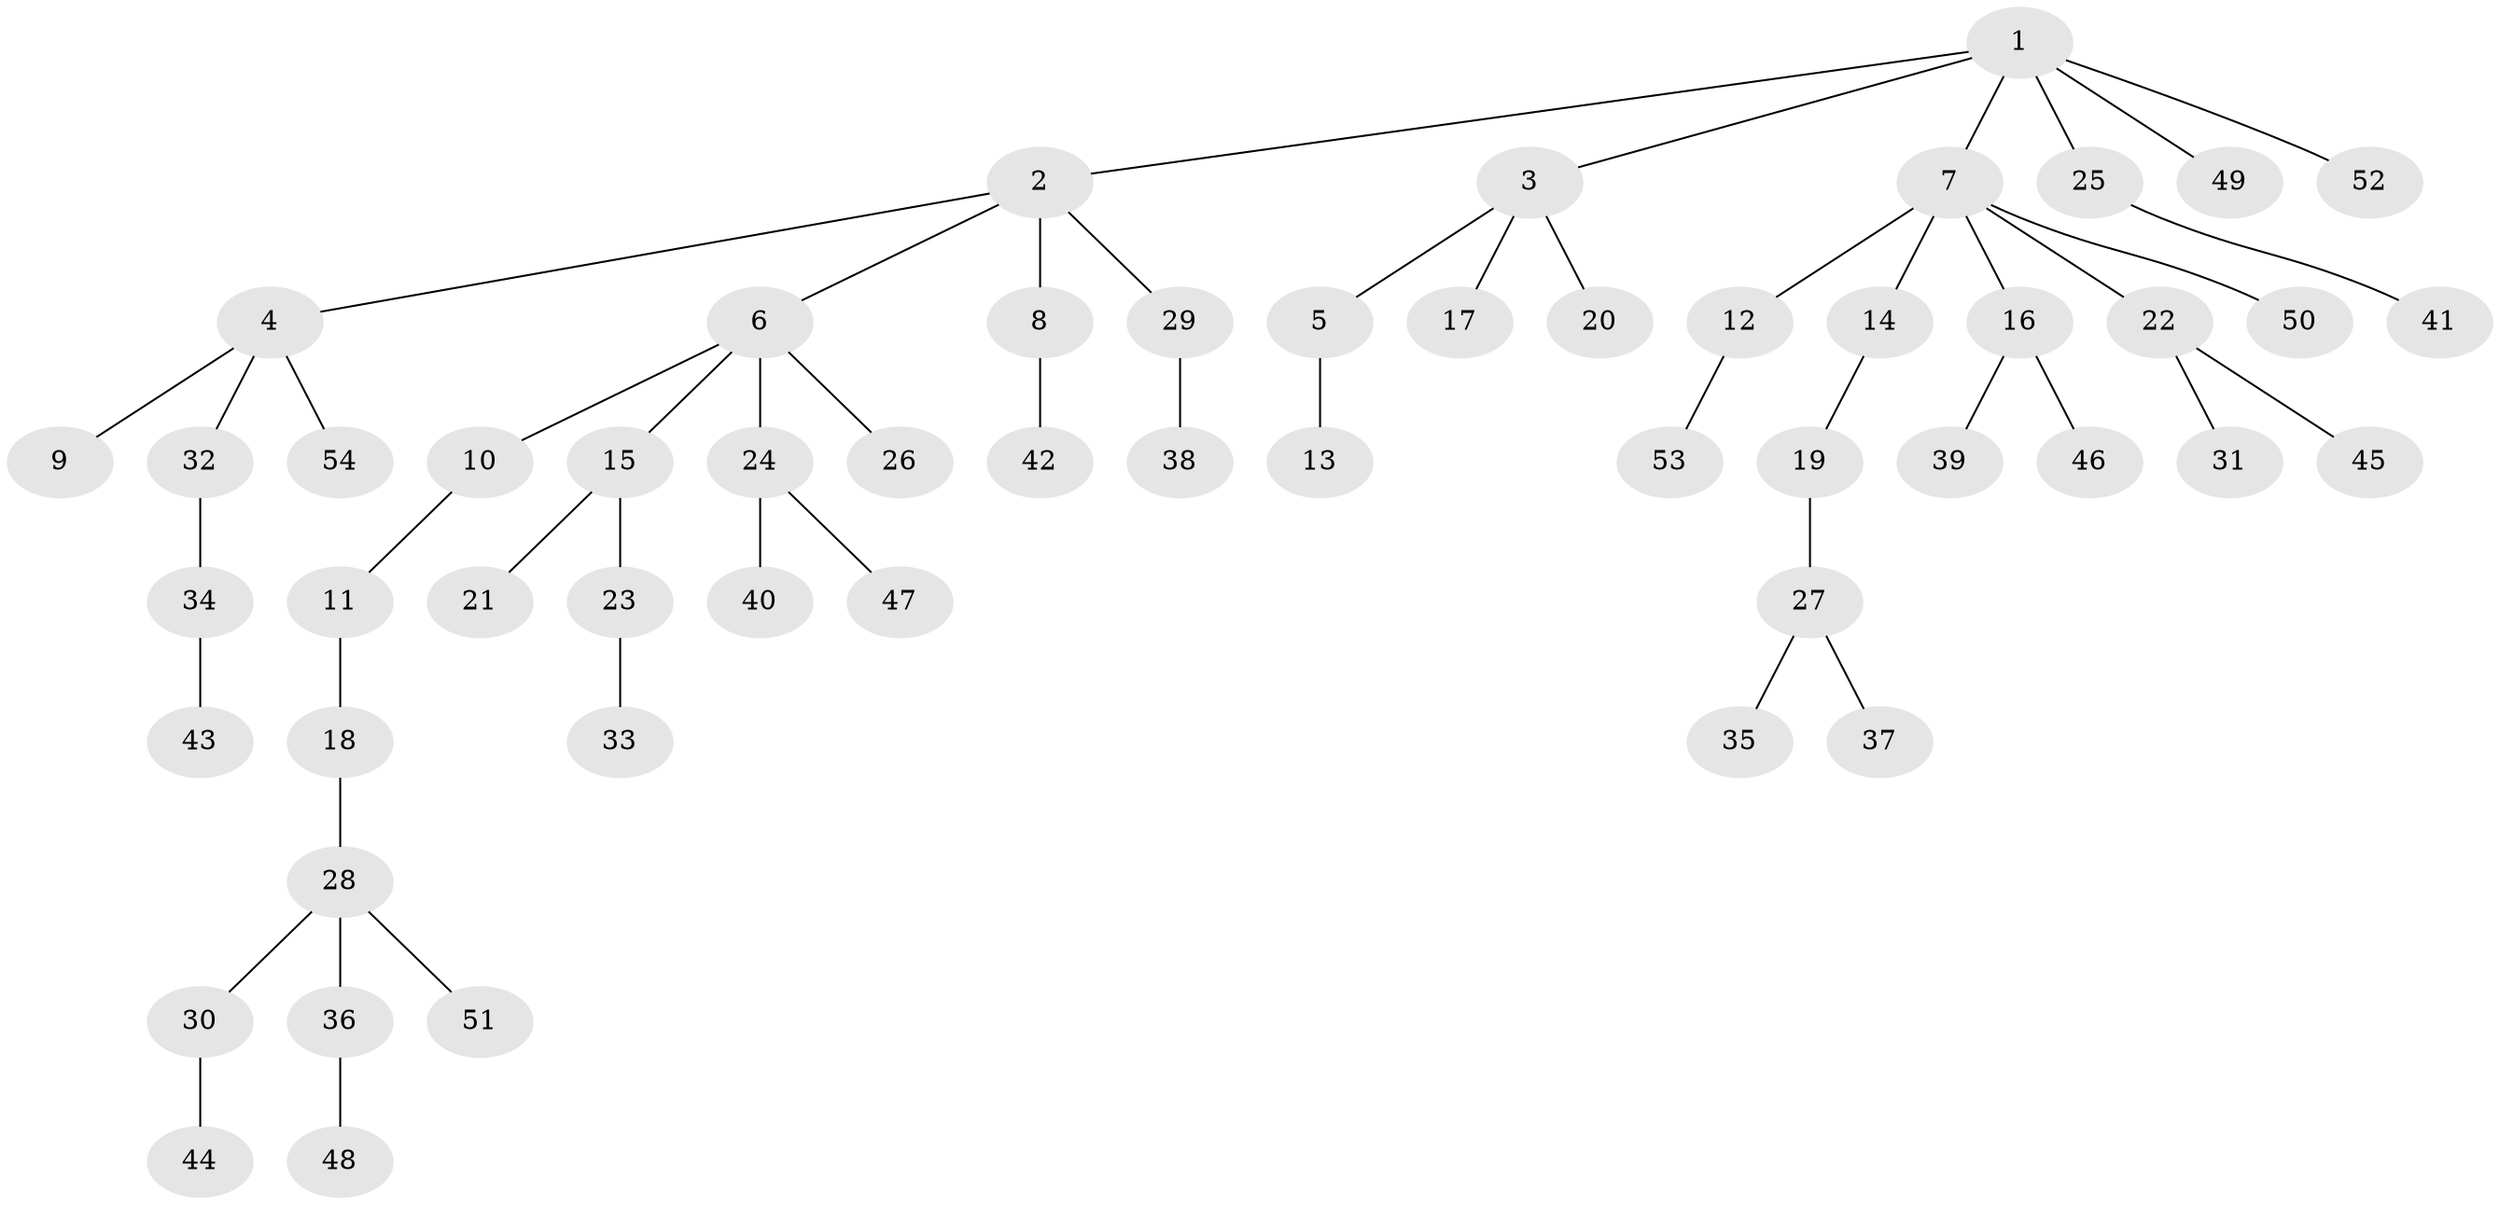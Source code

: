 // coarse degree distribution, {3: 0.09090909090909091, 5: 0.045454545454545456, 2: 0.2727272727272727, 1: 0.5, 4: 0.09090909090909091}
// Generated by graph-tools (version 1.1) at 2025/51/03/04/25 22:51:35]
// undirected, 54 vertices, 53 edges
graph export_dot {
  node [color=gray90,style=filled];
  1;
  2;
  3;
  4;
  5;
  6;
  7;
  8;
  9;
  10;
  11;
  12;
  13;
  14;
  15;
  16;
  17;
  18;
  19;
  20;
  21;
  22;
  23;
  24;
  25;
  26;
  27;
  28;
  29;
  30;
  31;
  32;
  33;
  34;
  35;
  36;
  37;
  38;
  39;
  40;
  41;
  42;
  43;
  44;
  45;
  46;
  47;
  48;
  49;
  50;
  51;
  52;
  53;
  54;
  1 -- 2;
  1 -- 3;
  1 -- 7;
  1 -- 25;
  1 -- 49;
  1 -- 52;
  2 -- 4;
  2 -- 6;
  2 -- 8;
  2 -- 29;
  3 -- 5;
  3 -- 17;
  3 -- 20;
  4 -- 9;
  4 -- 32;
  4 -- 54;
  5 -- 13;
  6 -- 10;
  6 -- 15;
  6 -- 24;
  6 -- 26;
  7 -- 12;
  7 -- 14;
  7 -- 16;
  7 -- 22;
  7 -- 50;
  8 -- 42;
  10 -- 11;
  11 -- 18;
  12 -- 53;
  14 -- 19;
  15 -- 21;
  15 -- 23;
  16 -- 39;
  16 -- 46;
  18 -- 28;
  19 -- 27;
  22 -- 31;
  22 -- 45;
  23 -- 33;
  24 -- 40;
  24 -- 47;
  25 -- 41;
  27 -- 35;
  27 -- 37;
  28 -- 30;
  28 -- 36;
  28 -- 51;
  29 -- 38;
  30 -- 44;
  32 -- 34;
  34 -- 43;
  36 -- 48;
}
